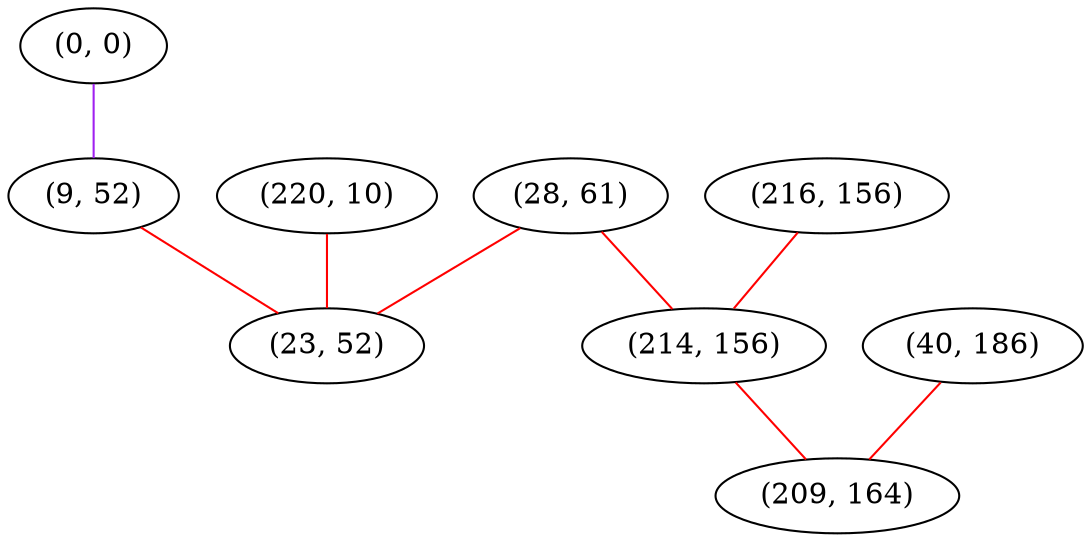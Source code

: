 graph "" {
"(0, 0)";
"(9, 52)";
"(216, 156)";
"(28, 61)";
"(220, 10)";
"(23, 52)";
"(214, 156)";
"(40, 186)";
"(209, 164)";
"(0, 0)" -- "(9, 52)"  [color=purple, key=0, weight=4];
"(9, 52)" -- "(23, 52)"  [color=red, key=0, weight=1];
"(216, 156)" -- "(214, 156)"  [color=red, key=0, weight=1];
"(28, 61)" -- "(23, 52)"  [color=red, key=0, weight=1];
"(28, 61)" -- "(214, 156)"  [color=red, key=0, weight=1];
"(220, 10)" -- "(23, 52)"  [color=red, key=0, weight=1];
"(214, 156)" -- "(209, 164)"  [color=red, key=0, weight=1];
"(40, 186)" -- "(209, 164)"  [color=red, key=0, weight=1];
}

